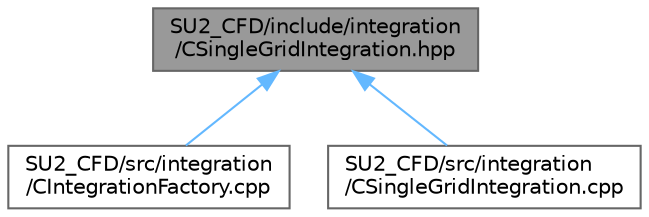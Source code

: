 digraph "SU2_CFD/include/integration/CSingleGridIntegration.hpp"
{
 // LATEX_PDF_SIZE
  bgcolor="transparent";
  edge [fontname=Helvetica,fontsize=10,labelfontname=Helvetica,labelfontsize=10];
  node [fontname=Helvetica,fontsize=10,shape=box,height=0.2,width=0.4];
  Node1 [id="Node000001",label="SU2_CFD/include/integration\l/CSingleGridIntegration.hpp",height=0.2,width=0.4,color="gray40", fillcolor="grey60", style="filled", fontcolor="black",tooltip="Declaration of class for numerical integration of fine grid-only problems."];
  Node1 -> Node2 [id="edge1_Node000001_Node000002",dir="back",color="steelblue1",style="solid",tooltip=" "];
  Node2 [id="Node000002",label="SU2_CFD/src/integration\l/CIntegrationFactory.cpp",height=0.2,width=0.4,color="grey40", fillcolor="white", style="filled",URL="$CIntegrationFactory_8cpp.html",tooltip="Main subroutines for CIntegrationFactory ."];
  Node1 -> Node3 [id="edge2_Node000001_Node000003",dir="back",color="steelblue1",style="solid",tooltip=" "];
  Node3 [id="Node000003",label="SU2_CFD/src/integration\l/CSingleGridIntegration.cpp",height=0.2,width=0.4,color="grey40", fillcolor="white", style="filled",URL="$CSingleGridIntegration_8cpp.html",tooltip="Single (fine) grid integration class implementation."];
}
